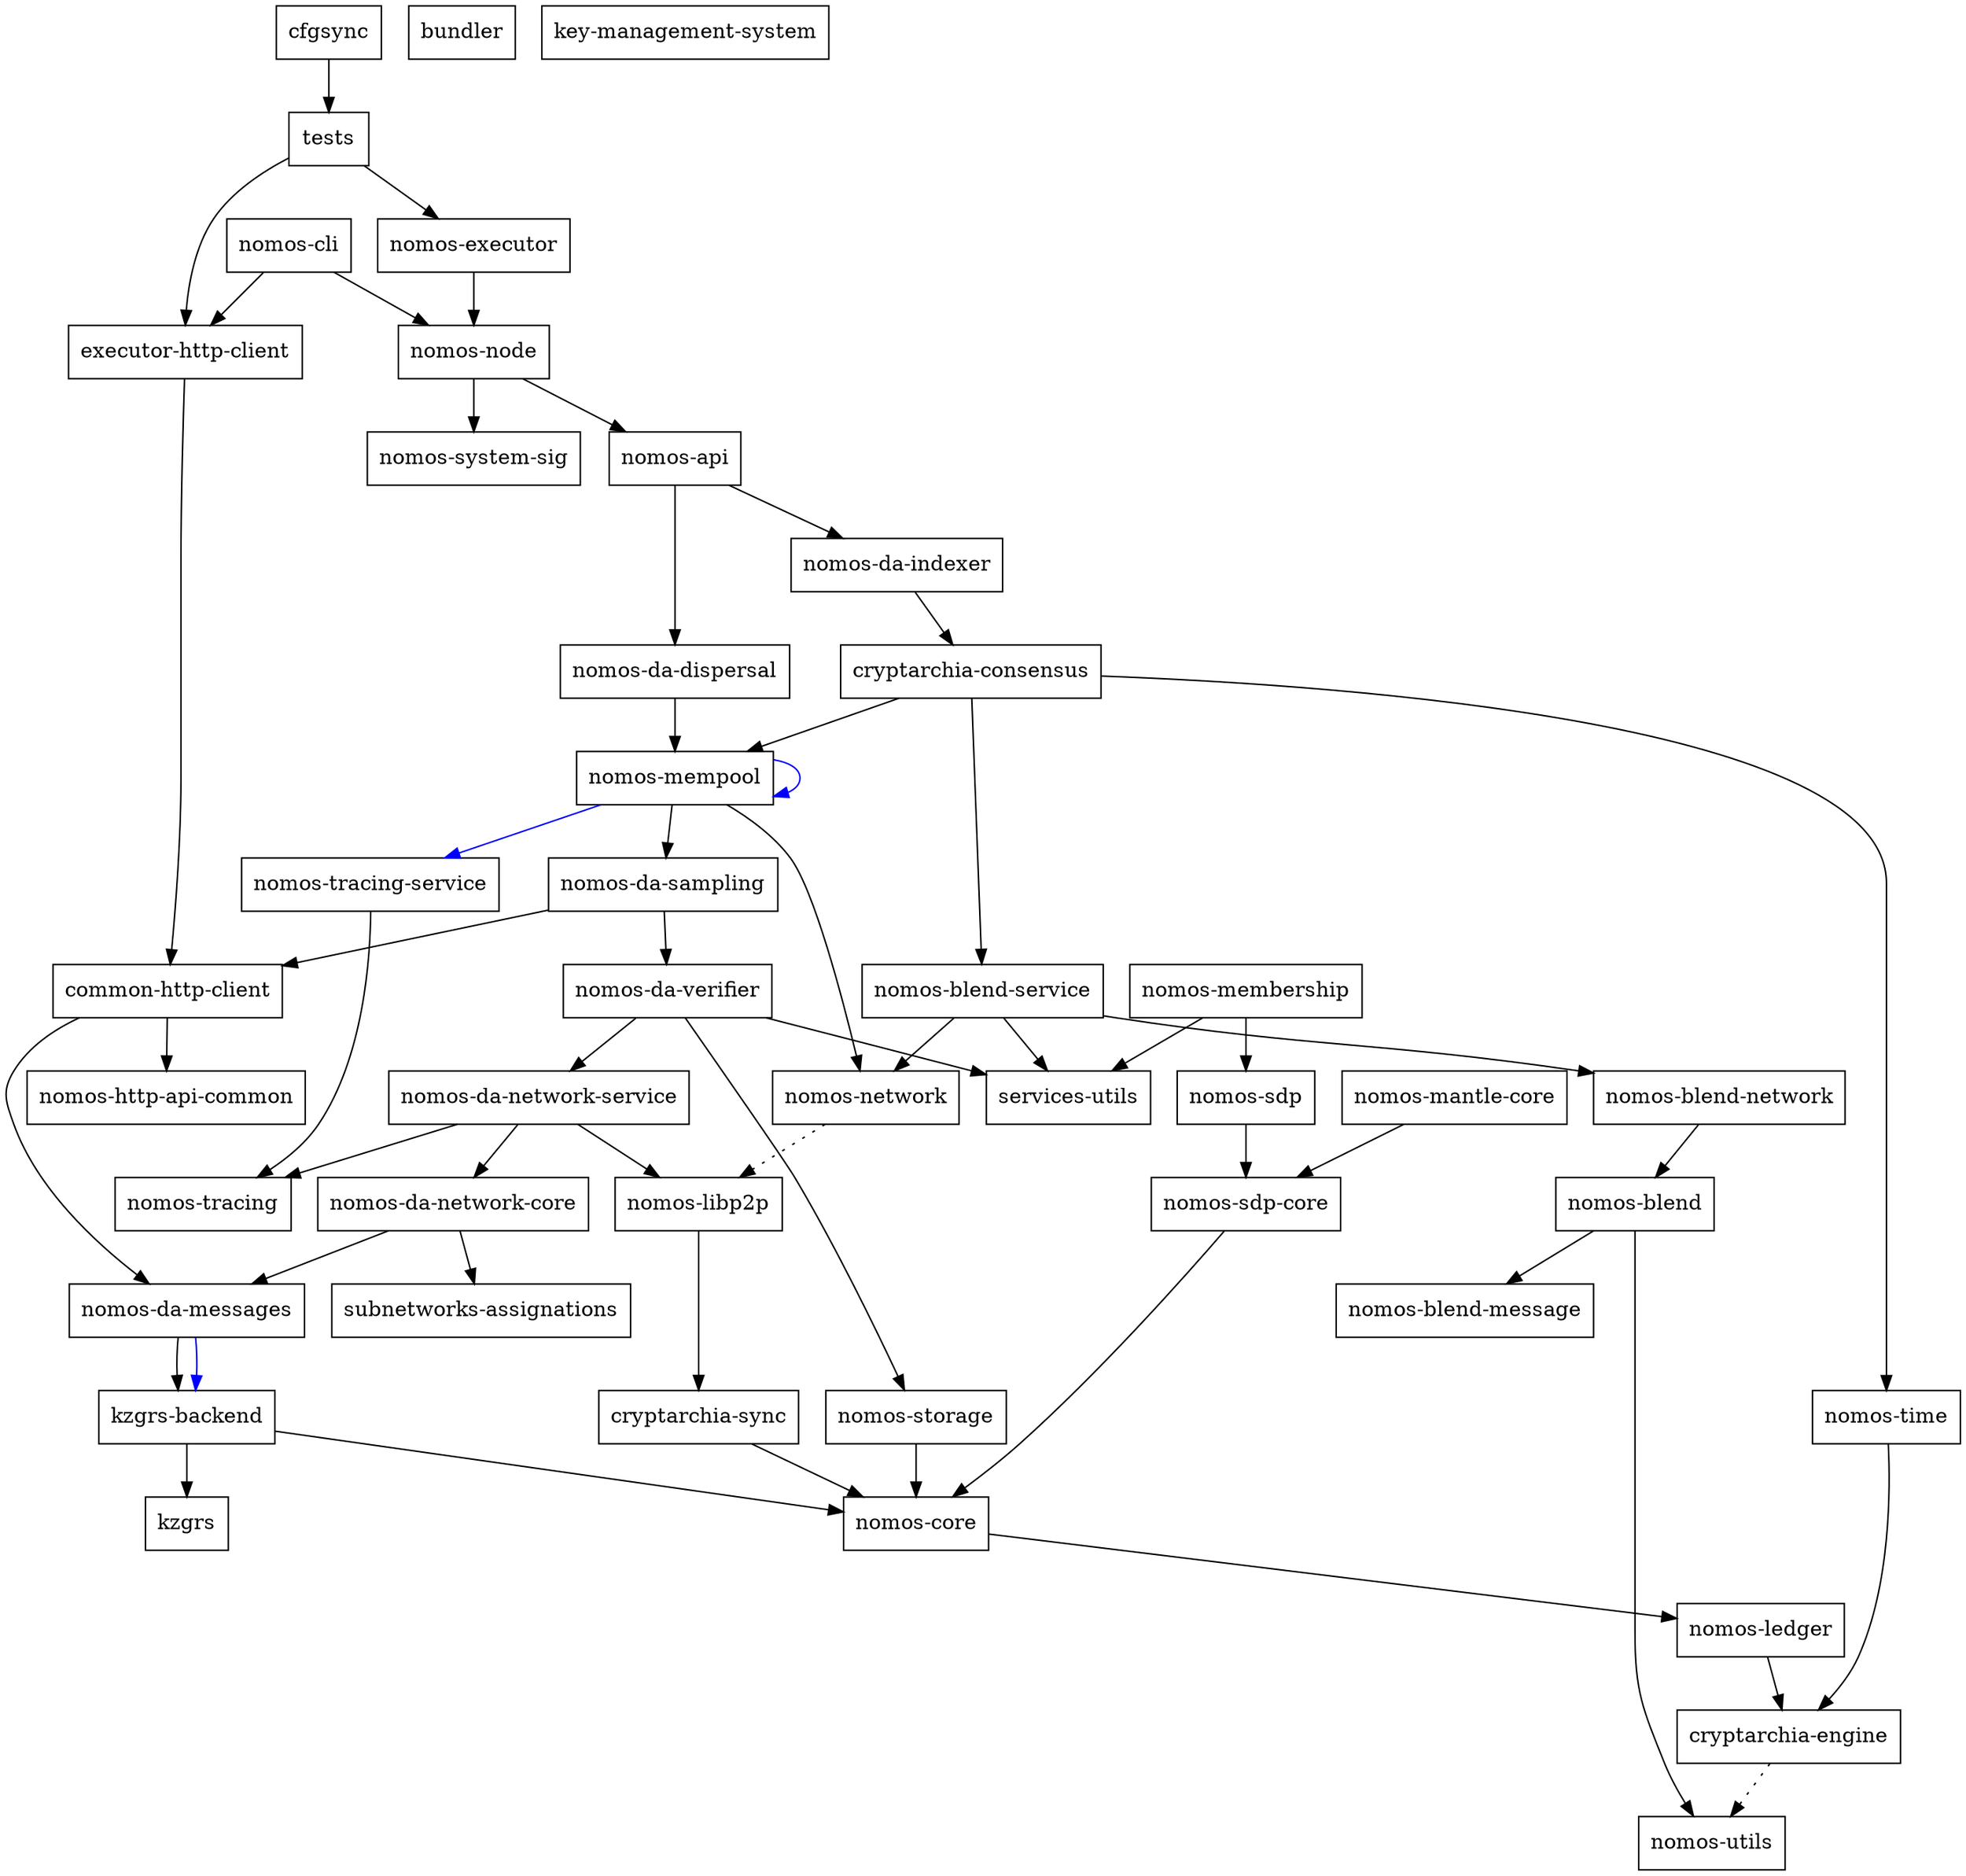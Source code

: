 digraph {
    0 [ label = "cryptarchia-engine" shape = box]
    1 [ label = "nomos-utils" shape = box]
    2 [ label = "cryptarchia-sync" shape = box]
    3 [ label = "nomos-core" shape = box]
    4 [ label = "nomos-ledger" shape = box]
    5 [ label = "nomos-http-api-common" shape = box]
    6 [ label = "nomos-executor" shape = box]
    7 [ label = "kzgrs-backend" shape = box]
    8 [ label = "kzgrs" shape = box]
    9 [ label = "nomos-api" shape = box]
    10 [ label = "cryptarchia-consensus" shape = box]
    11 [ label = "nomos-blend-service" shape = box]
    12 [ label = "nomos-blend" shape = box]
    13 [ label = "nomos-blend-message" shape = box]
    14 [ label = "nomos-blend-network" shape = box]
    15 [ label = "nomos-libp2p" shape = box]
    16 [ label = "nomos-network" shape = box]
    17 [ label = "services-utils" shape = box]
    18 [ label = "nomos-da-sampling" shape = box]
    19 [ label = "common-http-client" shape = box]
    20 [ label = "nomos-da-messages" shape = box]
    21 [ label = "nomos-da-network-core" shape = box]
    22 [ label = "subnetworks-assignations" shape = box]
    23 [ label = "nomos-da-network-service" shape = box]
    24 [ label = "nomos-tracing" shape = box]
    25 [ label = "nomos-da-verifier" shape = box]
    26 [ label = "nomos-storage" shape = box]
    27 [ label = "nomos-mempool" shape = box]
    28 [ label = "nomos-tracing-service" shape = box]
    29 [ label = "nomos-time" shape = box]
    30 [ label = "nomos-da-dispersal" shape = box]
    31 [ label = "nomos-da-indexer" shape = box]
    32 [ label = "nomos-node" shape = box]
    33 [ label = "nomos-system-sig" shape = box]
    34 [ label = "executor-http-client" shape = box]
    35 [ label = "bundler" shape = box]
    36 [ label = "nomos-cli" shape = box]
    37 [ label = "nomos-mantle-core" shape = box]
    38 [ label = "nomos-sdp-core" shape = box]
    39 [ label = "key-management-system" shape = box]
    40 [ label = "nomos-membership" shape = box]
    41 [ label = "nomos-sdp" shape = box]
    42 [ label = "cfgsync" shape = box]
    43 [ label = "tests" shape = box]
    0 -> 1 [ style = dotted]
    2 -> 3 [ ]
    3 -> 4 [ ]
    4 -> 0 [ ]
    6 -> 32 [ ]
    7 -> 8 [ ]
    7 -> 3 [ ]
    9 -> 30 [ ]
    9 -> 31 [ ]
    10 -> 11 [ ]
    10 -> 27 [ ]
    10 -> 29 [ ]
    11 -> 14 [ ]
    11 -> 16 [ ]
    11 -> 17 [ ]
    12 -> 13 [ ]
    12 -> 1 [ ]
    14 -> 12 [ ]
    15 -> 2 [ ]
    16 -> 15 [ style = dotted]
    18 -> 19 [ ]
    18 -> 25 [ ]
    19 -> 20 [ ]
    19 -> 5 [ ]
    20 -> 7 [ ]
    20 -> 7 [ color = blue]
    21 -> 20 [ ]
    21 -> 22 [ ]
    23 -> 21 [ ]
    23 -> 15 [ ]
    23 -> 24 [ ]
    25 -> 23 [ ]
    25 -> 26 [ ]
    25 -> 17 [ ]
    26 -> 3 [ ]
    27 -> 18 [ ]
    27 -> 27 [ color = blue]
    27 -> 16 [ ]
    27 -> 28 [ color = blue]
    28 -> 24 [ ]
    29 -> 0 [ ]
    30 -> 27 [ ]
    31 -> 10 [ ]
    32 -> 9 [ ]
    32 -> 33 [ ]
    34 -> 19 [ ]
    36 -> 34 [ ]
    36 -> 32 [ ]
    37 -> 38 [ ]
    38 -> 3 [ ]
    40 -> 41 [ ]
    40 -> 17 [ ]
    41 -> 38 [ ]
    42 -> 43 [ ]
    43 -> 34 [ ]
    43 -> 6 [ ]
}

